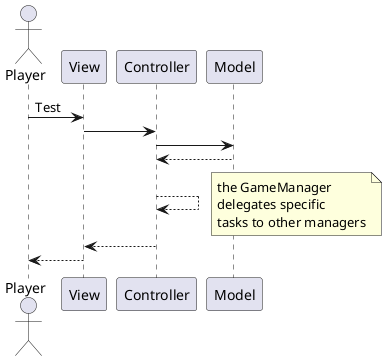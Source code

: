 @startuml
Actor Player as Pl
'View is the drawManager class' 
Participant View as Vw
'All other managers' 
Participant Controller as Cl
'All the other classes'
Participant Model as Ml

Pl -> Vw: Test
        Vw -> Cl
                Cl -> Ml
                Cl <-- Ml 
                Cl --> Cl 
                note right
                    the GameManager 
                    delegates specific
                    tasks to other managers
                end note
        Vw <-- Cl
Pl <-- Vw
@enduml
